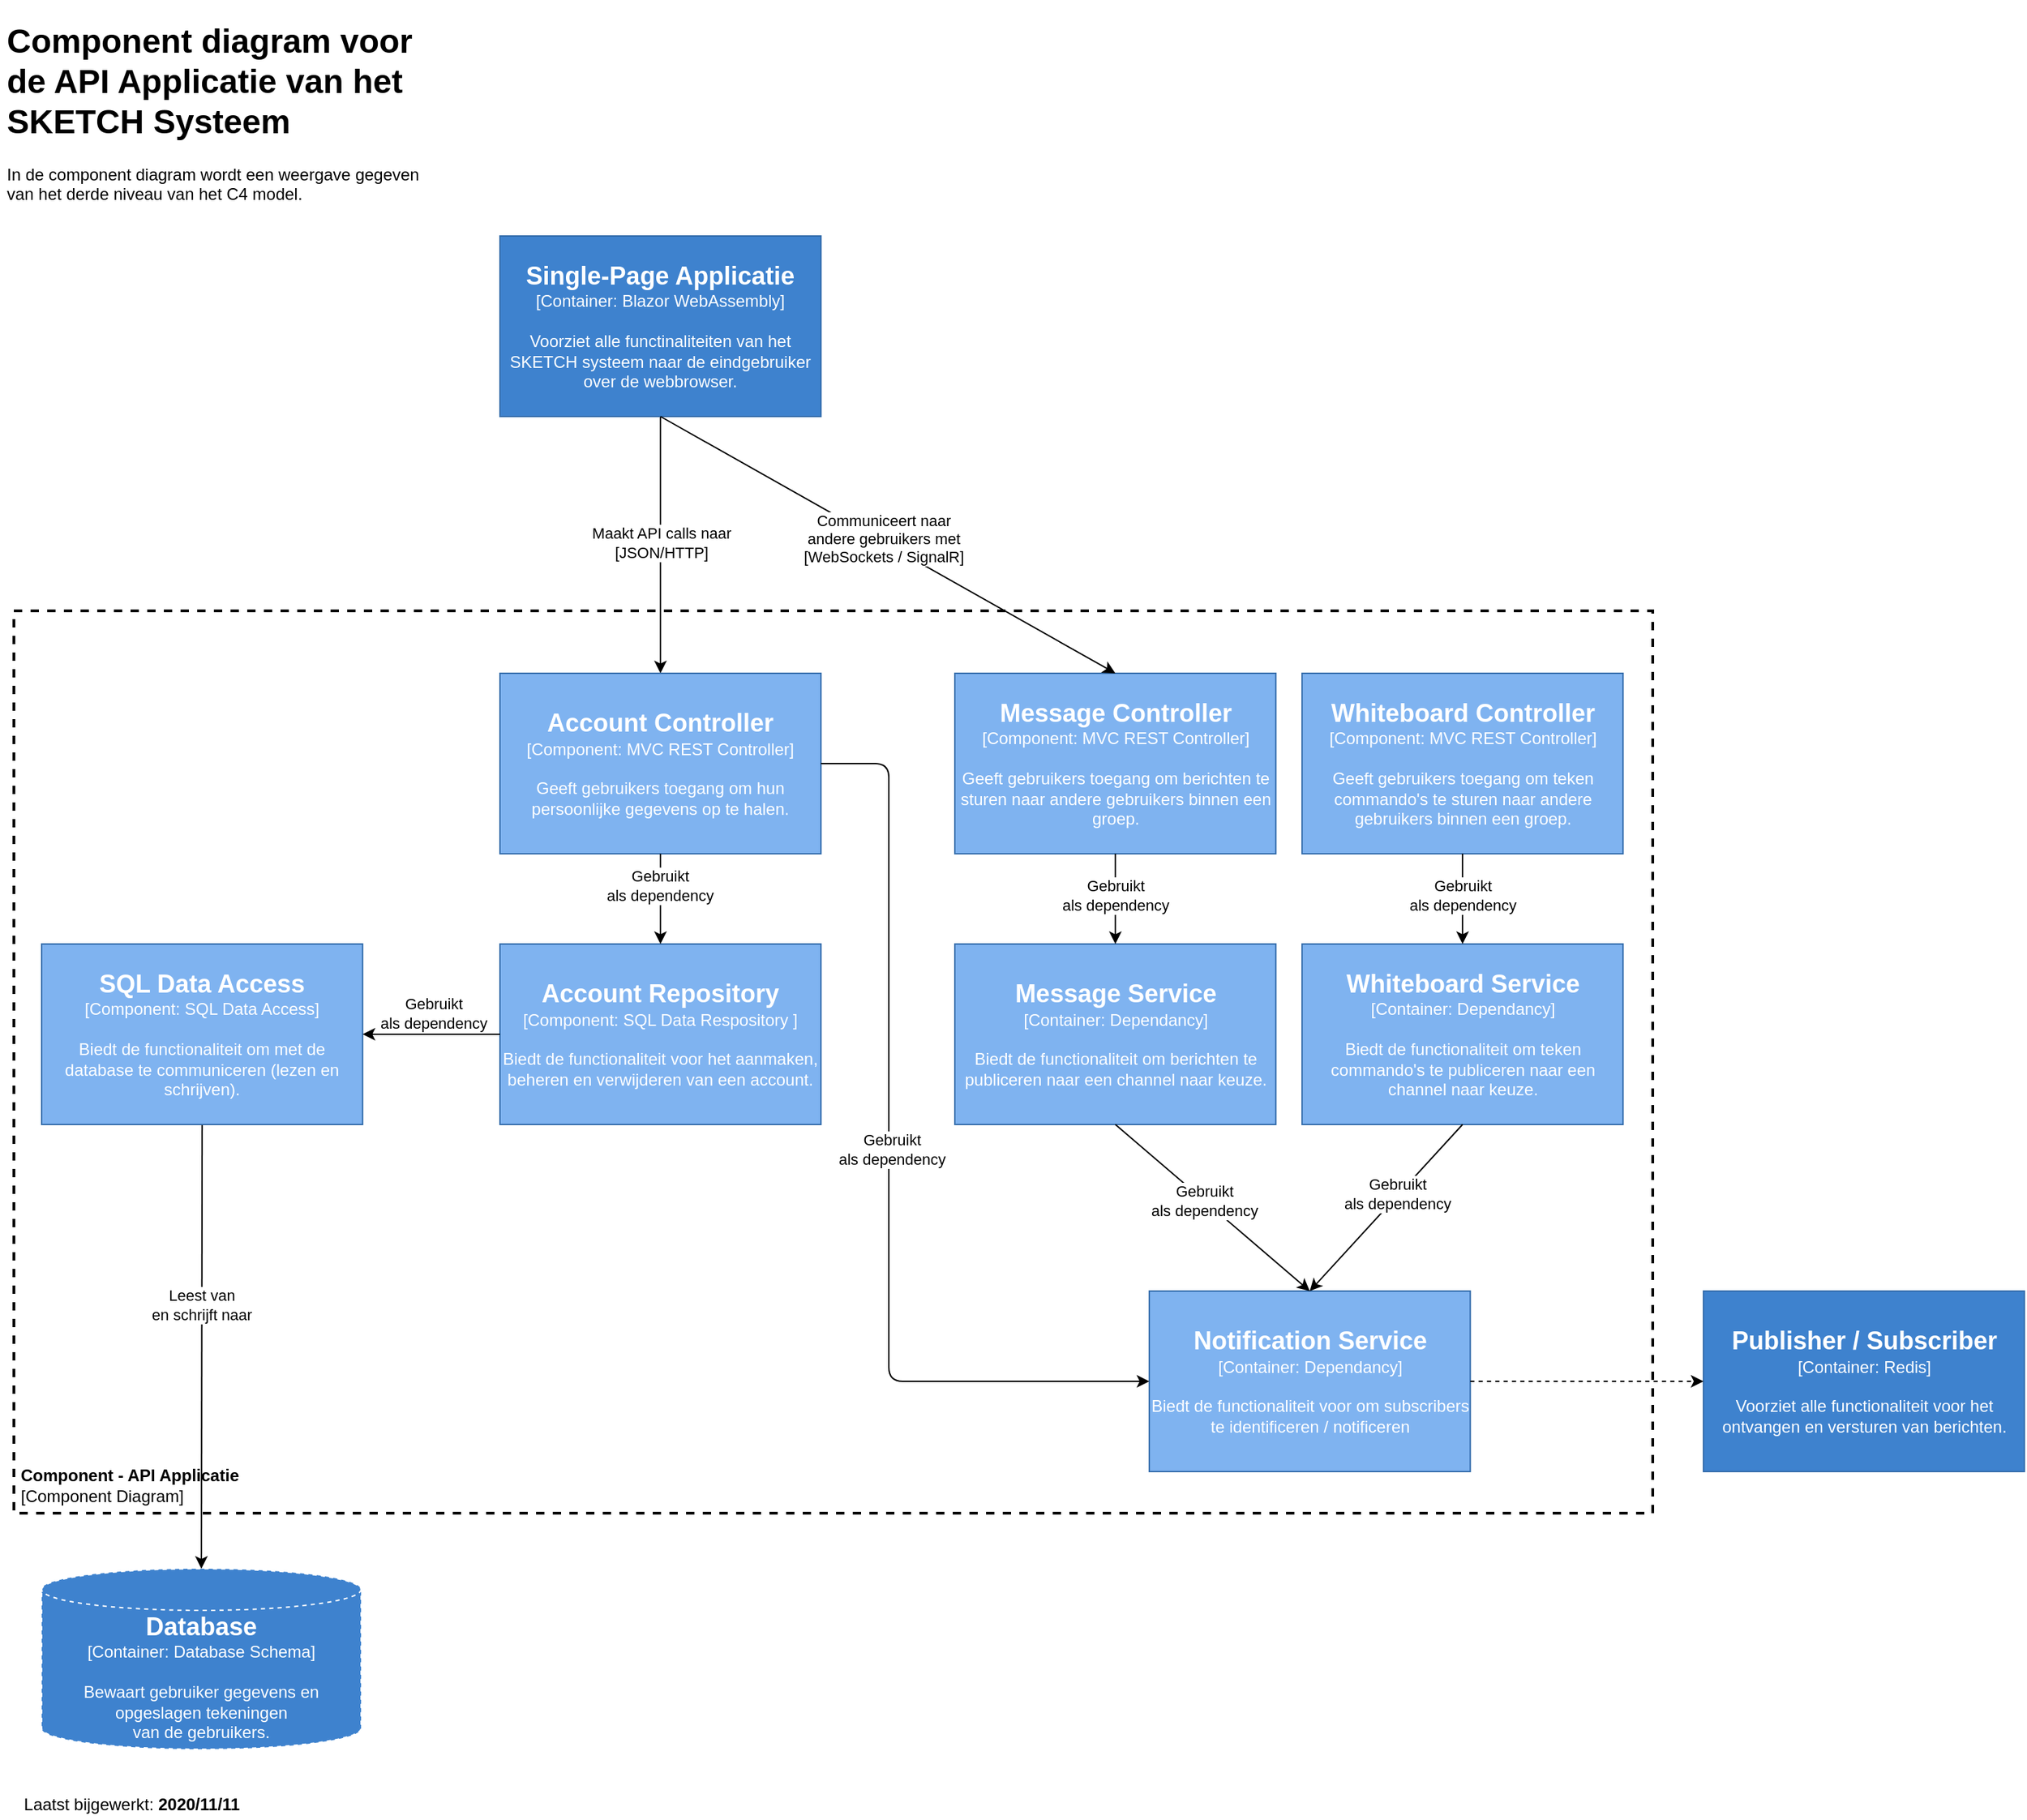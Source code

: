 <mxfile version="13.9.6" type="device"><diagram id="WysUuwbtLd7zFwvps5ZT" name="Page-1"><mxGraphModel dx="1673" dy="931" grid="1" gridSize="10" guides="1" tooltips="1" connect="1" arrows="1" fold="1" page="1" pageScale="1" pageWidth="850" pageHeight="1100" math="0" shadow="0"><root><mxCell id="0"/><mxCell id="1" parent="0"/><mxCell id="hBVMEcLN5kkARgtqFgVo-1" value="&lt;div&gt;&lt;font style=&quot;font-size: 12px&quot;&gt;&lt;b&gt;Component - API Applicatie&lt;br&gt;&lt;/b&gt;&lt;/font&gt;&lt;/div&gt;&lt;font style=&quot;font-size: 12px&quot;&gt;[Component Diagram]&lt;/font&gt;" style="text;html=1;fillColor=none;spacing=5;spacingTop=-20;whiteSpace=wrap;overflow=hidden;rounded=0;dashed=1;verticalAlign=bottom;strokeColor=#000000;strokeWidth=2;" parent="1" vertex="1"><mxGeometry x="40" y="440" width="1180" height="650" as="geometry"/></mxCell><mxCell id="hBVMEcLN5kkARgtqFgVo-6" value="&lt;h1&gt;Component diagram voor de API Applicatie van het SKETCH Systeem&lt;br&gt;&lt;/h1&gt;&lt;p&gt;In de component diagram wordt een weergave gegeven van het derde niveau van het C4 model.&lt;/p&gt;" style="text;html=1;strokeColor=none;fillColor=none;spacing=5;spacingTop=-20;whiteSpace=wrap;overflow=hidden;rounded=0;" parent="1" vertex="1"><mxGeometry x="30" y="10" width="310" height="140" as="geometry"/></mxCell><mxCell id="hBVMEcLN5kkARgtqFgVo-7" value="Laatst bijgewerkt: &lt;b&gt;2020/11/11&lt;/b&gt;" style="text;html=1;strokeColor=none;fillColor=none;align=center;verticalAlign=middle;whiteSpace=wrap;rounded=0;" parent="1" vertex="1"><mxGeometry x="40" y="1290" width="170" height="20" as="geometry"/></mxCell><mxCell id="hBVMEcLN5kkARgtqFgVo-12" value="&lt;div&gt;&lt;font size=&quot;1&quot;&gt;&lt;b&gt;&lt;font style=&quot;font-size: 18px&quot; color=&quot;#FFFFFF&quot;&gt;Database&lt;br&gt;&lt;/font&gt;&lt;/b&gt;&lt;/font&gt;&lt;/div&gt;&lt;div&gt;&lt;font color=&quot;#FFFFFF&quot;&gt;[Container: Database Schema]&lt;br&gt;&lt;/font&gt;&lt;/div&gt;&lt;div&gt;&lt;font color=&quot;#FFFFFF&quot;&gt;&lt;br&gt;&lt;/font&gt;&lt;/div&gt;&lt;div&gt;&lt;font color=&quot;#FFFFFF&quot;&gt;Bewaart gebruiker gegevens en opgeslagen tekeningen&lt;/font&gt;&lt;/div&gt;&lt;div&gt;&lt;font color=&quot;#FFFFFF&quot;&gt; van de gebruikers.&lt;br&gt;&lt;/font&gt;&lt;/div&gt;" style="shape=cylinder3;whiteSpace=wrap;html=1;boundedLbl=1;backgroundOutline=1;size=15;rounded=0;dashed=1;fillColor=#3E82CE;strokeColor=#FFFFFF;" parent="1" vertex="1"><mxGeometry x="60" y="1130" width="230" height="130" as="geometry"/></mxCell><mxCell id="hBVMEcLN5kkARgtqFgVo-10" value="&lt;div&gt;&lt;font size=&quot;1&quot;&gt;&lt;b&gt;&lt;font style=&quot;font-size: 18px&quot; color=&quot;#FFFFFF&quot;&gt;Message Controller&lt;br&gt;&lt;/font&gt;&lt;/b&gt;&lt;/font&gt;&lt;/div&gt;&lt;div&gt;&lt;font color=&quot;#FFFFFF&quot;&gt;[Component: MVC REST Controller]&lt;br&gt;&lt;/font&gt;&lt;/div&gt;&lt;div&gt;&lt;font color=&quot;#FFFFFF&quot;&gt;&lt;br&gt;&lt;/font&gt;&lt;/div&gt;&lt;font color=&quot;#FFFFFF&quot;&gt;Geeft gebruikers toegang om berichten te sturen naar andere gebruikers binnen een groep.&lt;br&gt;&lt;/font&gt;" style="rounded=0;whiteSpace=wrap;html=1;strokeColor=#336CAB;fillColor=#7FB3F0;" parent="1" vertex="1"><mxGeometry x="717.54" y="485" width="231.11" height="130" as="geometry"/></mxCell><mxCell id="hBVMEcLN5kkARgtqFgVo-31" value="&lt;div&gt;&lt;font size=&quot;1&quot;&gt;&lt;b&gt;&lt;font style=&quot;font-size: 18px&quot; color=&quot;#FFFFFF&quot;&gt;Message Service&lt;br&gt;&lt;/font&gt;&lt;/b&gt;&lt;/font&gt;&lt;/div&gt;&lt;div&gt;&lt;font color=&quot;#FFFFFF&quot;&gt;[Container: Dependancy]&lt;br&gt;&lt;/font&gt;&lt;/div&gt;&lt;div&gt;&lt;font color=&quot;#FFFFFF&quot;&gt;&lt;br&gt;&lt;/font&gt;&lt;/div&gt;&lt;font color=&quot;#FFFFFF&quot;&gt;Biedt de functionaliteit om berichten te publiceren naar een channel naar keuze.&lt;br&gt;&lt;/font&gt;" style="rounded=0;whiteSpace=wrap;html=1;strokeColor=#336CAB;fillColor=#7FB3F0;" parent="1" vertex="1"><mxGeometry x="717.54" y="680" width="231.11" height="130" as="geometry"/></mxCell><mxCell id="hBVMEcLN5kkARgtqFgVo-33" value="&lt;div&gt;&lt;font size=&quot;1&quot;&gt;&lt;b&gt;&lt;font style=&quot;font-size: 18px&quot; color=&quot;#FFFFFF&quot;&gt;Publisher / Subscriber&lt;br&gt;&lt;/font&gt;&lt;/b&gt;&lt;/font&gt;&lt;/div&gt;&lt;div&gt;&lt;font color=&quot;#FFFFFF&quot;&gt;[Container: Redis]&lt;br&gt;&lt;/font&gt;&lt;/div&gt;&lt;div&gt;&lt;font color=&quot;#FFFFFF&quot;&gt;&lt;br&gt;&lt;/font&gt;&lt;/div&gt;&lt;div&gt;&lt;font color=&quot;#FFFFFF&quot;&gt;Voorziet alle functionaliteit voor het ontvangen en versturen van berichten.&lt;br&gt;&lt;/font&gt;&lt;/div&gt;" style="rounded=0;whiteSpace=wrap;html=1;fillColor=#3E82CE;strokeColor=#336CAB;" parent="1" vertex="1"><mxGeometry x="1256.54" y="930" width="231.11" height="130" as="geometry"/></mxCell><mxCell id="hBVMEcLN5kkARgtqFgVo-40" value="" style="endArrow=classic;html=1;exitX=0.5;exitY=1;exitDx=0;exitDy=0;entryX=0.5;entryY=0;entryDx=0;entryDy=0;" parent="1" source="hBVMEcLN5kkARgtqFgVo-10" target="hBVMEcLN5kkARgtqFgVo-31" edge="1"><mxGeometry width="50" height="50" relative="1" as="geometry"><mxPoint x="927.54" y="800" as="sourcePoint"/><mxPoint x="977.54" y="750" as="targetPoint"/></mxGeometry></mxCell><mxCell id="hBVMEcLN5kkARgtqFgVo-50" value="&lt;div&gt;Gebruikt&lt;/div&gt;&lt;div&gt;als dependency&lt;br&gt;&lt;/div&gt;" style="edgeLabel;html=1;align=center;verticalAlign=middle;resizable=0;points=[];" parent="hBVMEcLN5kkARgtqFgVo-40" vertex="1" connectable="0"><mxGeometry x="-0.452" y="2" relative="1" as="geometry"><mxPoint x="-2" y="11.47" as="offset"/></mxGeometry></mxCell><mxCell id="hBVMEcLN5kkARgtqFgVo-42" value="" style="endArrow=classic;html=1;exitX=0.5;exitY=1;exitDx=0;exitDy=0;entryX=0.5;entryY=0;entryDx=0;entryDy=0;" parent="1" source="LVzCz-eDYi162Q_uNgvE-1" target="LVzCz-eDYi162Q_uNgvE-33" edge="1"><mxGeometry width="50" height="50" relative="1" as="geometry"><mxPoint x="505.555" y="280" as="sourcePoint"/><mxPoint x="506" y="410" as="targetPoint"/></mxGeometry></mxCell><mxCell id="hBVMEcLN5kkARgtqFgVo-43" value="&lt;div&gt;Maakt API calls naar&lt;br&gt;&lt;/div&gt;&lt;div&gt;[JSON/HTTP]&lt;br&gt;&lt;/div&gt;" style="edgeLabel;html=1;align=center;verticalAlign=middle;resizable=0;points=[];" parent="hBVMEcLN5kkARgtqFgVo-42" vertex="1" connectable="0"><mxGeometry x="0.144" y="2" relative="1" as="geometry"><mxPoint x="-2" y="-15.71" as="offset"/></mxGeometry></mxCell><mxCell id="LVzCz-eDYi162Q_uNgvE-1" value="&lt;div&gt;&lt;font size=&quot;1&quot;&gt;&lt;b&gt;&lt;font style=&quot;font-size: 18px&quot; color=&quot;#FFFFFF&quot;&gt;Single-Page Applicatie&lt;br&gt;&lt;/font&gt;&lt;/b&gt;&lt;/font&gt;&lt;/div&gt;&lt;div&gt;&lt;font color=&quot;#FFFFFF&quot;&gt;[Container: Blazor WebAssembly]&lt;br&gt;&lt;/font&gt;&lt;/div&gt;&lt;div&gt;&lt;font color=&quot;#FFFFFF&quot;&gt;&lt;br&gt;&lt;/font&gt;&lt;/div&gt;&lt;div&gt;&lt;font color=&quot;#FFFFFF&quot;&gt;Voorziet alle functinaliteiten van het SKETCH systeem naar de eindgebruiker over de webbrowser.&lt;br&gt;&lt;/font&gt;&lt;/div&gt;" style="rounded=0;whiteSpace=wrap;html=1;fillColor=#3E82CE;strokeColor=#336CAB;" vertex="1" parent="1"><mxGeometry x="390" y="170" width="231.11" height="130" as="geometry"/></mxCell><mxCell id="LVzCz-eDYi162Q_uNgvE-2" value="&lt;div&gt;&lt;font size=&quot;1&quot;&gt;&lt;b&gt;&lt;font style=&quot;font-size: 18px&quot; color=&quot;#FFFFFF&quot;&gt;Whiteboard Controller&lt;br&gt;&lt;/font&gt;&lt;/b&gt;&lt;/font&gt;&lt;/div&gt;&lt;div&gt;&lt;font color=&quot;#FFFFFF&quot;&gt;[Component: MVC REST Controller]&lt;br&gt;&lt;/font&gt;&lt;/div&gt;&lt;div&gt;&lt;font color=&quot;#FFFFFF&quot;&gt;&lt;br&gt;&lt;/font&gt;&lt;/div&gt;&lt;font color=&quot;#FFFFFF&quot;&gt;Geeft gebruikers toegang om teken commando's te sturen naar andere gebruikers binnen een groep.&lt;br&gt;&lt;/font&gt;" style="rounded=0;whiteSpace=wrap;html=1;strokeColor=#336CAB;fillColor=#7FB3F0;" vertex="1" parent="1"><mxGeometry x="967.54" y="485" width="231.11" height="130" as="geometry"/></mxCell><mxCell id="LVzCz-eDYi162Q_uNgvE-4" value="&lt;div&gt;&lt;font size=&quot;1&quot;&gt;&lt;b&gt;&lt;font style=&quot;font-size: 18px&quot; color=&quot;#FFFFFF&quot;&gt;Whiteboard Service&lt;br&gt;&lt;/font&gt;&lt;/b&gt;&lt;/font&gt;&lt;/div&gt;&lt;div&gt;&lt;font color=&quot;#FFFFFF&quot;&gt;[Container: Dependancy]&lt;br&gt;&lt;/font&gt;&lt;/div&gt;&lt;div&gt;&lt;font color=&quot;#FFFFFF&quot;&gt;&lt;br&gt;&lt;/font&gt;&lt;/div&gt;&lt;font color=&quot;#FFFFFF&quot;&gt;Biedt de functionaliteit om teken commando's te publiceren naar een channel naar keuze.&lt;br&gt;&lt;/font&gt;" style="rounded=0;whiteSpace=wrap;html=1;strokeColor=#336CAB;fillColor=#7FB3F0;" vertex="1" parent="1"><mxGeometry x="967.54" y="680" width="231.11" height="130" as="geometry"/></mxCell><mxCell id="LVzCz-eDYi162Q_uNgvE-5" value="" style="endArrow=classic;html=1;exitX=0.5;exitY=1;exitDx=0;exitDy=0;entryX=0.5;entryY=0;entryDx=0;entryDy=0;exitPerimeter=0;" edge="1" parent="1" source="LVzCz-eDYi162Q_uNgvE-2" target="LVzCz-eDYi162Q_uNgvE-4"><mxGeometry width="50" height="50" relative="1" as="geometry"><mxPoint x="1077.535" y="615" as="sourcePoint"/><mxPoint x="1077.535" y="700" as="targetPoint"/></mxGeometry></mxCell><mxCell id="LVzCz-eDYi162Q_uNgvE-6" value="&lt;div&gt;Gebruikt&lt;/div&gt;&lt;div&gt;als dependency&lt;br&gt;&lt;/div&gt;" style="edgeLabel;html=1;align=center;verticalAlign=middle;resizable=0;points=[];" vertex="1" connectable="0" parent="LVzCz-eDYi162Q_uNgvE-5"><mxGeometry x="-0.452" y="2" relative="1" as="geometry"><mxPoint x="-2" y="11.47" as="offset"/></mxGeometry></mxCell><mxCell id="LVzCz-eDYi162Q_uNgvE-7" value="&lt;div&gt;&lt;font size=&quot;1&quot;&gt;&lt;b&gt;&lt;font style=&quot;font-size: 18px&quot; color=&quot;#FFFFFF&quot;&gt;Notification Service&lt;br&gt;&lt;/font&gt;&lt;/b&gt;&lt;/font&gt;&lt;/div&gt;&lt;div&gt;&lt;font color=&quot;#FFFFFF&quot;&gt;[Container: Dependancy]&lt;br&gt;&lt;/font&gt;&lt;/div&gt;&lt;div&gt;&lt;font color=&quot;#FFFFFF&quot;&gt;&lt;br&gt;&lt;/font&gt;&lt;/div&gt;&lt;div&gt;&lt;font color=&quot;#FFFFFF&quot;&gt;Biedt de functionaliteit voor om subscribers te identificeren / notificeren&lt;br&gt;&lt;/font&gt;&lt;/div&gt;" style="rounded=0;whiteSpace=wrap;html=1;strokeColor=#336CAB;fillColor=#7FB3F0;" vertex="1" parent="1"><mxGeometry x="857.54" y="930" width="231.11" height="130" as="geometry"/></mxCell><mxCell id="LVzCz-eDYi162Q_uNgvE-8" value="" style="endArrow=classic;html=1;exitX=0.5;exitY=1;exitDx=0;exitDy=0;entryX=0.5;entryY=0;entryDx=0;entryDy=0;" edge="1" parent="1" source="hBVMEcLN5kkARgtqFgVo-31" target="LVzCz-eDYi162Q_uNgvE-7"><mxGeometry width="50" height="50" relative="1" as="geometry"><mxPoint x="757.54" y="920" as="sourcePoint"/><mxPoint x="807.54" y="870" as="targetPoint"/></mxGeometry></mxCell><mxCell id="LVzCz-eDYi162Q_uNgvE-12" value="&lt;div&gt;Gebruikt &lt;br&gt;&lt;/div&gt;&lt;div&gt;als dependency&lt;/div&gt;" style="edgeLabel;html=1;align=center;verticalAlign=middle;resizable=0;points=[];" vertex="1" connectable="0" parent="LVzCz-eDYi162Q_uNgvE-8"><mxGeometry x="-0.09" relative="1" as="geometry"><mxPoint as="offset"/></mxGeometry></mxCell><mxCell id="LVzCz-eDYi162Q_uNgvE-9" value="" style="endArrow=classic;html=1;entryX=0.5;entryY=0;entryDx=0;entryDy=0;exitX=0.5;exitY=1;exitDx=0;exitDy=0;" edge="1" parent="1" source="LVzCz-eDYi162Q_uNgvE-4" target="LVzCz-eDYi162Q_uNgvE-7"><mxGeometry width="50" height="50" relative="1" as="geometry"><mxPoint x="1087.54" y="910" as="sourcePoint"/><mxPoint x="1137.54" y="860" as="targetPoint"/></mxGeometry></mxCell><mxCell id="LVzCz-eDYi162Q_uNgvE-15" value="&lt;div&gt;Gebruikt&lt;/div&gt;&lt;div&gt;als dependency&lt;br&gt;&lt;/div&gt;" style="edgeLabel;html=1;align=center;verticalAlign=middle;resizable=0;points=[];" vertex="1" connectable="0" parent="LVzCz-eDYi162Q_uNgvE-9"><mxGeometry x="-0.117" y="2" relative="1" as="geometry"><mxPoint y="-4.43" as="offset"/></mxGeometry></mxCell><mxCell id="LVzCz-eDYi162Q_uNgvE-10" value="" style="endArrow=classic;html=1;entryX=0;entryY=0.5;entryDx=0;entryDy=0;exitX=1;exitY=0.5;exitDx=0;exitDy=0;dashed=1;" edge="1" parent="1" source="LVzCz-eDYi162Q_uNgvE-7" target="hBVMEcLN5kkARgtqFgVo-33"><mxGeometry width="50" height="50" relative="1" as="geometry"><mxPoint x="937.54" y="930" as="sourcePoint"/><mxPoint x="1366.54" y="995" as="targetPoint"/><Array as="points"><mxPoint x="1177.54" y="995"/></Array></mxGeometry></mxCell><mxCell id="LVzCz-eDYi162Q_uNgvE-31" value="" style="endArrow=classic;html=1;entryX=0.5;entryY=0;entryDx=0;entryDy=0;entryPerimeter=0;exitX=0.5;exitY=1;exitDx=0;exitDy=0;" edge="1" parent="1" source="LVzCz-eDYi162Q_uNgvE-35" target="hBVMEcLN5kkARgtqFgVo-12"><mxGeometry width="50" height="50" relative="1" as="geometry"><mxPoint x="220" y="790" as="sourcePoint"/><mxPoint x="195" y="1100" as="targetPoint"/></mxGeometry></mxCell><mxCell id="LVzCz-eDYi162Q_uNgvE-32" value="&lt;div&gt;Leest van &lt;br&gt;&lt;/div&gt;&lt;div&gt;en schrijft naar&lt;/div&gt;" style="edgeLabel;html=1;align=center;verticalAlign=middle;resizable=0;points=[];" vertex="1" connectable="0" parent="LVzCz-eDYi162Q_uNgvE-31"><mxGeometry x="-0.309" relative="1" as="geometry"><mxPoint x="-0.36" y="18.97" as="offset"/></mxGeometry></mxCell><mxCell id="LVzCz-eDYi162Q_uNgvE-33" value="&lt;div&gt;&lt;font size=&quot;1&quot;&gt;&lt;b&gt;&lt;font style=&quot;font-size: 18px&quot; color=&quot;#FFFFFF&quot;&gt;Account Controller&lt;br&gt;&lt;/font&gt;&lt;/b&gt;&lt;/font&gt;&lt;/div&gt;&lt;div&gt;&lt;font color=&quot;#FFFFFF&quot;&gt;[Component: MVC REST Controller]&lt;br&gt;&lt;/font&gt;&lt;/div&gt;&lt;div&gt;&lt;font color=&quot;#FFFFFF&quot;&gt;&lt;br&gt;&lt;/font&gt;&lt;/div&gt;&lt;font color=&quot;#FFFFFF&quot;&gt;Geeft gebruikers toegang om hun persoonlijke gegevens op te halen.&lt;br&gt;&lt;/font&gt;" style="rounded=0;whiteSpace=wrap;html=1;strokeColor=#336CAB;fillColor=#7FB3F0;" vertex="1" parent="1"><mxGeometry x="390" y="485" width="231.11" height="130" as="geometry"/></mxCell><mxCell id="LVzCz-eDYi162Q_uNgvE-34" value="&lt;div&gt;&lt;font size=&quot;1&quot;&gt;&lt;b&gt;&lt;font style=&quot;font-size: 18px&quot; color=&quot;#FFFFFF&quot;&gt;Account Repository&lt;br&gt;&lt;/font&gt;&lt;/b&gt;&lt;/font&gt;&lt;/div&gt;&lt;div&gt;&lt;font color=&quot;#FFFFFF&quot;&gt;[Component: SQL Data Respository ]&lt;br&gt;&lt;/font&gt;&lt;/div&gt;&lt;div&gt;&lt;font color=&quot;#FFFFFF&quot;&gt;&lt;br&gt;&lt;/font&gt;&lt;/div&gt;&lt;font color=&quot;#FFFFFF&quot;&gt;Biedt de functionaliteit voor het aanmaken, beheren en verwijderen van een account.&lt;br&gt;&lt;/font&gt;" style="rounded=0;whiteSpace=wrap;html=1;strokeColor=#336CAB;fillColor=#7FB3F0;" vertex="1" parent="1"><mxGeometry x="390" y="680" width="231.11" height="130" as="geometry"/></mxCell><mxCell id="LVzCz-eDYi162Q_uNgvE-35" value="&lt;div&gt;&lt;font size=&quot;1&quot;&gt;&lt;b&gt;&lt;font style=&quot;font-size: 18px&quot; color=&quot;#FFFFFF&quot;&gt;SQL Data Access&lt;br&gt;&lt;/font&gt;&lt;/b&gt;&lt;/font&gt;&lt;/div&gt;&lt;div&gt;&lt;font color=&quot;#FFFFFF&quot;&gt;[Component: SQL Data Access]&lt;br&gt;&lt;/font&gt;&lt;/div&gt;&lt;div&gt;&lt;font color=&quot;#FFFFFF&quot;&gt;&lt;br&gt;&lt;/font&gt;&lt;/div&gt;&lt;font color=&quot;#FFFFFF&quot;&gt;Biedt de functionaliteit om met de database te communiceren (lezen en schrijven).&lt;br&gt;&lt;/font&gt;" style="rounded=0;whiteSpace=wrap;html=1;strokeColor=#336CAB;fillColor=#7FB3F0;" vertex="1" parent="1"><mxGeometry x="60" y="680" width="231.11" height="130" as="geometry"/></mxCell><mxCell id="LVzCz-eDYi162Q_uNgvE-36" value="" style="endArrow=classic;html=1;entryX=1;entryY=0.5;entryDx=0;entryDy=0;exitX=0;exitY=0.5;exitDx=0;exitDy=0;" edge="1" parent="1" source="LVzCz-eDYi162Q_uNgvE-34" target="LVzCz-eDYi162Q_uNgvE-35"><mxGeometry width="50" height="50" relative="1" as="geometry"><mxPoint x="410" y="900" as="sourcePoint"/><mxPoint x="460" y="850" as="targetPoint"/></mxGeometry></mxCell><mxCell id="LVzCz-eDYi162Q_uNgvE-63" value="&lt;div&gt;Gebruikt&lt;/div&gt;&lt;div&gt;als dependency&lt;br&gt;&lt;/div&gt;" style="edgeLabel;html=1;align=center;verticalAlign=middle;resizable=0;points=[];" vertex="1" connectable="0" parent="LVzCz-eDYi162Q_uNgvE-36"><mxGeometry x="-0.183" y="1" relative="1" as="geometry"><mxPoint x="-7.62" y="-16" as="offset"/></mxGeometry></mxCell><mxCell id="LVzCz-eDYi162Q_uNgvE-37" value="" style="endArrow=classic;html=1;exitX=0.5;exitY=1;exitDx=0;exitDy=0;entryX=0.5;entryY=0;entryDx=0;entryDy=0;" edge="1" parent="1" source="LVzCz-eDYi162Q_uNgvE-33" target="LVzCz-eDYi162Q_uNgvE-34"><mxGeometry width="50" height="50" relative="1" as="geometry"><mxPoint x="460" y="930" as="sourcePoint"/><mxPoint x="510" y="880" as="targetPoint"/></mxGeometry></mxCell><mxCell id="LVzCz-eDYi162Q_uNgvE-38" value="&lt;div&gt;Gebruikt &lt;br&gt;&lt;/div&gt;&lt;div&gt;als dependency&lt;/div&gt;" style="edgeLabel;html=1;align=center;verticalAlign=middle;resizable=0;points=[];" vertex="1" connectable="0" parent="LVzCz-eDYi162Q_uNgvE-37"><mxGeometry x="-0.303" y="-1" relative="1" as="geometry"><mxPoint as="offset"/></mxGeometry></mxCell><mxCell id="LVzCz-eDYi162Q_uNgvE-55" value="" style="endArrow=classic;html=1;entryX=0.5;entryY=0;entryDx=0;entryDy=0;exitX=0.5;exitY=1;exitDx=0;exitDy=0;" edge="1" parent="1" source="LVzCz-eDYi162Q_uNgvE-1" target="hBVMEcLN5kkARgtqFgVo-10"><mxGeometry width="50" height="50" relative="1" as="geometry"><mxPoint x="485.555" y="280" as="sourcePoint"/><mxPoint x="955" y="470" as="targetPoint"/></mxGeometry></mxCell><mxCell id="LVzCz-eDYi162Q_uNgvE-56" value="&lt;div&gt;Communiceert naar &lt;br&gt;&lt;/div&gt;&lt;div&gt;andere gebruikers met&lt;/div&gt;&lt;div&gt;[WebSockets / SignalR]&lt;br&gt;&lt;/div&gt;" style="edgeLabel;html=1;align=center;verticalAlign=middle;resizable=0;points=[];" vertex="1" connectable="0" parent="LVzCz-eDYi162Q_uNgvE-55"><mxGeometry x="-0.155" y="-1" relative="1" as="geometry"><mxPoint x="21.86" y="8.65" as="offset"/></mxGeometry></mxCell><mxCell id="LVzCz-eDYi162Q_uNgvE-59" value="" style="endArrow=classic;html=1;entryX=0;entryY=0.5;entryDx=0;entryDy=0;exitX=1;exitY=0.5;exitDx=0;exitDy=0;" edge="1" parent="1" source="LVzCz-eDYi162Q_uNgvE-33" target="LVzCz-eDYi162Q_uNgvE-7"><mxGeometry width="50" height="50" relative="1" as="geometry"><mxPoint x="620" y="970" as="sourcePoint"/><mxPoint x="670" y="920" as="targetPoint"/><Array as="points"><mxPoint x="670" y="550"/><mxPoint x="670" y="995"/></Array></mxGeometry></mxCell><mxCell id="LVzCz-eDYi162Q_uNgvE-60" value="&lt;div&gt;Gebruikt&lt;/div&gt;&lt;div&gt;als dependency&lt;br&gt;&lt;/div&gt;" style="edgeLabel;html=1;align=center;verticalAlign=middle;resizable=0;points=[];" vertex="1" connectable="0" parent="LVzCz-eDYi162Q_uNgvE-59"><mxGeometry x="-0.041" y="2" relative="1" as="geometry"><mxPoint as="offset"/></mxGeometry></mxCell></root></mxGraphModel></diagram></mxfile>